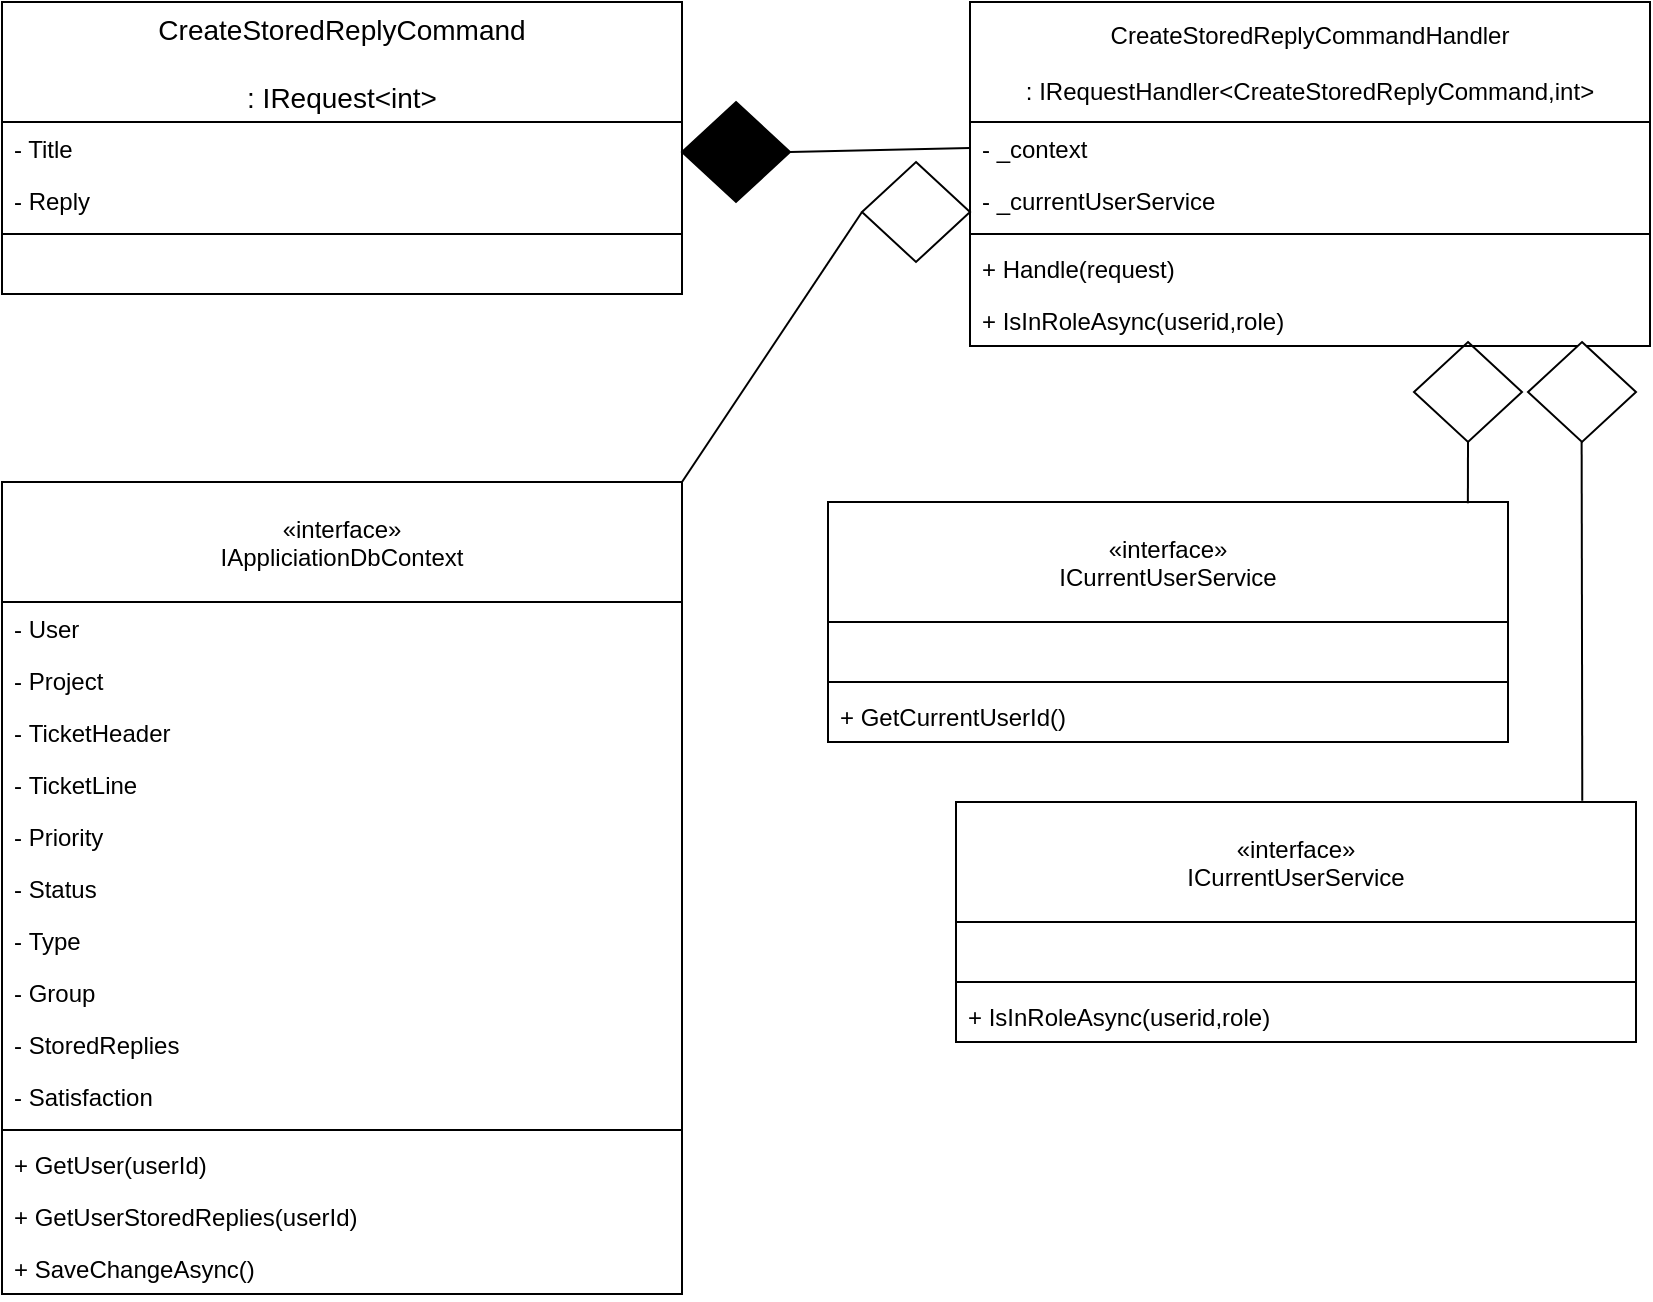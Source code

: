 <mxfile version="13.6.2" type="device"><diagram id="2NRPXZ5IK3ua5NYcsGP9" name="Page-1"><mxGraphModel dx="2656" dy="690" grid="1" gridSize="10" guides="1" tooltips="1" connect="1" arrows="1" fold="1" page="1" pageScale="1" pageWidth="827" pageHeight="1169" math="0" shadow="0"><root><mxCell id="0"/><mxCell id="1" parent="0"/><mxCell id="5slSwj1YS3Tbna3QA5V6-1" value="" style="endArrow=none;html=1;entryX=0;entryY=0.5;entryDx=0;entryDy=0;exitX=1;exitY=0.5;exitDx=0;exitDy=0;exitPerimeter=0;" parent="1" source="5slSwj1YS3Tbna3QA5V6-2" target="5slSwj1YS3Tbna3QA5V6-11" edge="1"><mxGeometry width="50" height="50" relative="1" as="geometry"><mxPoint x="-432" y="73" as="sourcePoint"/><mxPoint x="-302" y="330" as="targetPoint"/></mxGeometry></mxCell><mxCell id="5slSwj1YS3Tbna3QA5V6-2" value="" style="strokeWidth=1;html=1;shape=mxgraph.flowchart.decision;whiteSpace=wrap;fillColor=#000000;" parent="1" vertex="1"><mxGeometry x="-486" y="50" width="54" height="50" as="geometry"/></mxCell><mxCell id="5slSwj1YS3Tbna3QA5V6-3" value="" style="endArrow=none;html=1;entryX=1;entryY=0;entryDx=0;entryDy=0;exitX=0;exitY=0.5;exitDx=0;exitDy=0;exitPerimeter=0;" parent="1" source="5slSwj1YS3Tbna3QA5V6-4" target="5slSwj1YS3Tbna3QA5V6-13" edge="1"><mxGeometry width="50" height="50" relative="1" as="geometry"><mxPoint x="-432" y="173" as="sourcePoint"/><mxPoint x="-496" y="390" as="targetPoint"/></mxGeometry></mxCell><mxCell id="5slSwj1YS3Tbna3QA5V6-4" value="" style="strokeWidth=1;html=1;shape=mxgraph.flowchart.decision;whiteSpace=wrap;" parent="1" vertex="1"><mxGeometry x="-396" y="80" width="54" height="50" as="geometry"/></mxCell><mxCell id="5slSwj1YS3Tbna3QA5V6-5" value="" style="endArrow=none;html=1;exitX=0.5;exitY=1;exitDx=0;exitDy=0;exitPerimeter=0;entryX=0.941;entryY=0.005;entryDx=0;entryDy=0;entryPerimeter=0;" parent="1" source="5slSwj1YS3Tbna3QA5V6-6" target="5slSwj1YS3Tbna3QA5V6-24" edge="1"><mxGeometry width="50" height="50" relative="1" as="geometry"><mxPoint x="-214" y="207" as="sourcePoint"/><mxPoint x="-87" y="416" as="targetPoint"/></mxGeometry></mxCell><mxCell id="5slSwj1YS3Tbna3QA5V6-6" value="" style="strokeWidth=1;html=1;shape=mxgraph.flowchart.decision;whiteSpace=wrap;" parent="1" vertex="1"><mxGeometry x="-120" y="170" width="54" height="50" as="geometry"/></mxCell><mxCell id="5slSwj1YS3Tbna3QA5V6-7" value="CreateStoredReplyCommand&#10;&#10;: IRequest&lt;int&gt;" style="swimlane;fontStyle=0;childLayout=stackLayout;horizontal=1;startSize=60;horizontalStack=0;resizeParent=1;resizeParentMax=0;resizeLast=0;collapsible=1;marginBottom=0;align=center;fontSize=14;" parent="1" vertex="1"><mxGeometry x="-826" width="340" height="146" as="geometry"/></mxCell><mxCell id="5slSwj1YS3Tbna3QA5V6-8" value="- Title" style="text;strokeColor=none;fillColor=none;align=left;verticalAlign=top;spacingLeft=4;spacingRight=4;overflow=hidden;rotatable=0;points=[[0,0.5],[1,0.5]];portConstraint=eastwest;" parent="5slSwj1YS3Tbna3QA5V6-7" vertex="1"><mxGeometry y="60" width="340" height="26" as="geometry"/></mxCell><mxCell id="5slSwj1YS3Tbna3QA5V6-9" value="- Reply" style="text;strokeColor=none;fillColor=none;align=left;verticalAlign=top;spacingLeft=4;spacingRight=4;overflow=hidden;rotatable=0;points=[[0,0.5],[1,0.5]];portConstraint=eastwest;" parent="5slSwj1YS3Tbna3QA5V6-7" vertex="1"><mxGeometry y="86" width="340" height="26" as="geometry"/></mxCell><mxCell id="5slSwj1YS3Tbna3QA5V6-27" value="" style="line;strokeWidth=1;fillColor=none;align=left;verticalAlign=middle;spacingTop=-1;spacingLeft=3;spacingRight=3;rotatable=0;labelPosition=right;points=[];portConstraint=eastwest;" parent="5slSwj1YS3Tbna3QA5V6-7" vertex="1"><mxGeometry y="112" width="340" height="8" as="geometry"/></mxCell><mxCell id="5slSwj1YS3Tbna3QA5V6-26" value=" " style="text;strokeColor=none;fillColor=none;align=left;verticalAlign=top;spacingLeft=4;spacingRight=4;overflow=hidden;rotatable=0;points=[[0,0.5],[1,0.5]];portConstraint=eastwest;" parent="5slSwj1YS3Tbna3QA5V6-7" vertex="1"><mxGeometry y="120" width="340" height="26" as="geometry"/></mxCell><mxCell id="5slSwj1YS3Tbna3QA5V6-10" value="CreateStoredReplyCommandHandler&#10;&#10;: IRequestHandler&lt;CreateStoredReplyCommand,int&gt;" style="swimlane;fontStyle=0;childLayout=stackLayout;horizontal=1;startSize=60;fillColor=none;horizontalStack=0;resizeParent=1;resizeParentMax=0;resizeLast=0;collapsible=1;marginBottom=0;" parent="1" vertex="1"><mxGeometry x="-342" width="340" height="172" as="geometry"/></mxCell><mxCell id="5slSwj1YS3Tbna3QA5V6-11" value="- _context" style="text;strokeColor=none;fillColor=none;align=left;verticalAlign=top;spacingLeft=4;spacingRight=4;overflow=hidden;rotatable=0;points=[[0,0.5],[1,0.5]];portConstraint=eastwest;" parent="5slSwj1YS3Tbna3QA5V6-10" vertex="1"><mxGeometry y="60" width="340" height="26" as="geometry"/></mxCell><mxCell id="5slSwj1YS3Tbna3QA5V6-12" value="- _currentUserService" style="text;strokeColor=none;fillColor=none;align=left;verticalAlign=top;spacingLeft=4;spacingRight=4;overflow=hidden;rotatable=0;points=[[0,0.5],[1,0.5]];portConstraint=eastwest;" parent="5slSwj1YS3Tbna3QA5V6-10" vertex="1"><mxGeometry y="86" width="340" height="26" as="geometry"/></mxCell><mxCell id="5slSwj1YS3Tbna3QA5V6-32" value="" style="line;strokeWidth=1;fillColor=none;align=left;verticalAlign=middle;spacingTop=-1;spacingLeft=3;spacingRight=3;rotatable=0;labelPosition=right;points=[];portConstraint=eastwest;" parent="5slSwj1YS3Tbna3QA5V6-10" vertex="1"><mxGeometry y="112" width="340" height="8" as="geometry"/></mxCell><mxCell id="5slSwj1YS3Tbna3QA5V6-33" value="+ Handle(request)" style="text;strokeColor=none;fillColor=none;align=left;verticalAlign=top;spacingLeft=4;spacingRight=4;overflow=hidden;rotatable=0;points=[[0,0.5],[1,0.5]];portConstraint=eastwest;" parent="5slSwj1YS3Tbna3QA5V6-10" vertex="1"><mxGeometry y="120" width="340" height="26" as="geometry"/></mxCell><mxCell id="wCHdTKLVQdCEdfxb7S4k-1" value="+ IsInRoleAsync(userid,role)" style="text;strokeColor=none;fillColor=none;align=left;verticalAlign=top;spacingLeft=4;spacingRight=4;overflow=hidden;rotatable=0;points=[[0,0.5],[1,0.5]];portConstraint=eastwest;" vertex="1" parent="5slSwj1YS3Tbna3QA5V6-10"><mxGeometry y="146" width="340" height="26" as="geometry"/></mxCell><mxCell id="5slSwj1YS3Tbna3QA5V6-13" value="«interface»&#10;IAppliciationDbContext" style="swimlane;fontStyle=0;childLayout=stackLayout;horizontal=1;startSize=60;fillColor=none;horizontalStack=0;resizeParent=1;resizeParentMax=0;resizeLast=0;collapsible=1;marginBottom=0;" parent="1" vertex="1"><mxGeometry x="-826" y="240" width="340" height="406" as="geometry"/></mxCell><mxCell id="5slSwj1YS3Tbna3QA5V6-14" value="- User" style="text;strokeColor=none;fillColor=none;align=left;verticalAlign=top;spacingLeft=4;spacingRight=4;overflow=hidden;rotatable=0;points=[[0,0.5],[1,0.5]];portConstraint=eastwest;" parent="5slSwj1YS3Tbna3QA5V6-13" vertex="1"><mxGeometry y="60" width="340" height="26" as="geometry"/></mxCell><mxCell id="5slSwj1YS3Tbna3QA5V6-15" value="- Project" style="text;strokeColor=none;fillColor=none;align=left;verticalAlign=top;spacingLeft=4;spacingRight=4;overflow=hidden;rotatable=0;points=[[0,0.5],[1,0.5]];portConstraint=eastwest;" parent="5slSwj1YS3Tbna3QA5V6-13" vertex="1"><mxGeometry y="86" width="340" height="26" as="geometry"/></mxCell><mxCell id="5slSwj1YS3Tbna3QA5V6-16" value="- TicketHeader" style="text;strokeColor=none;fillColor=none;align=left;verticalAlign=top;spacingLeft=4;spacingRight=4;overflow=hidden;rotatable=0;points=[[0,0.5],[1,0.5]];portConstraint=eastwest;" parent="5slSwj1YS3Tbna3QA5V6-13" vertex="1"><mxGeometry y="112" width="340" height="26" as="geometry"/></mxCell><mxCell id="5slSwj1YS3Tbna3QA5V6-17" value="- TicketLine" style="text;strokeColor=none;fillColor=none;align=left;verticalAlign=top;spacingLeft=4;spacingRight=4;overflow=hidden;rotatable=0;points=[[0,0.5],[1,0.5]];portConstraint=eastwest;" parent="5slSwj1YS3Tbna3QA5V6-13" vertex="1"><mxGeometry y="138" width="340" height="26" as="geometry"/></mxCell><mxCell id="5slSwj1YS3Tbna3QA5V6-18" value="- Priority" style="text;strokeColor=none;fillColor=none;align=left;verticalAlign=top;spacingLeft=4;spacingRight=4;overflow=hidden;rotatable=0;points=[[0,0.5],[1,0.5]];portConstraint=eastwest;" parent="5slSwj1YS3Tbna3QA5V6-13" vertex="1"><mxGeometry y="164" width="340" height="26" as="geometry"/></mxCell><mxCell id="5slSwj1YS3Tbna3QA5V6-19" value="- Status" style="text;strokeColor=none;fillColor=none;align=left;verticalAlign=top;spacingLeft=4;spacingRight=4;overflow=hidden;rotatable=0;points=[[0,0.5],[1,0.5]];portConstraint=eastwest;" parent="5slSwj1YS3Tbna3QA5V6-13" vertex="1"><mxGeometry y="190" width="340" height="26" as="geometry"/></mxCell><mxCell id="5slSwj1YS3Tbna3QA5V6-20" value="- Type" style="text;strokeColor=none;fillColor=none;align=left;verticalAlign=top;spacingLeft=4;spacingRight=4;overflow=hidden;rotatable=0;points=[[0,0.5],[1,0.5]];portConstraint=eastwest;" parent="5slSwj1YS3Tbna3QA5V6-13" vertex="1"><mxGeometry y="216" width="340" height="26" as="geometry"/></mxCell><mxCell id="5slSwj1YS3Tbna3QA5V6-21" value="- Group" style="text;strokeColor=none;fillColor=none;align=left;verticalAlign=top;spacingLeft=4;spacingRight=4;overflow=hidden;rotatable=0;points=[[0,0.5],[1,0.5]];portConstraint=eastwest;" parent="5slSwj1YS3Tbna3QA5V6-13" vertex="1"><mxGeometry y="242" width="340" height="26" as="geometry"/></mxCell><mxCell id="5slSwj1YS3Tbna3QA5V6-22" value="- StoredReplies" style="text;strokeColor=none;fillColor=none;align=left;verticalAlign=top;spacingLeft=4;spacingRight=4;overflow=hidden;rotatable=0;points=[[0,0.5],[1,0.5]];portConstraint=eastwest;" parent="5slSwj1YS3Tbna3QA5V6-13" vertex="1"><mxGeometry y="268" width="340" height="26" as="geometry"/></mxCell><mxCell id="5slSwj1YS3Tbna3QA5V6-23" value="- Satisfaction" style="text;strokeColor=none;fillColor=none;align=left;verticalAlign=top;spacingLeft=4;spacingRight=4;overflow=hidden;rotatable=0;points=[[0,0.5],[1,0.5]];portConstraint=eastwest;" parent="5slSwj1YS3Tbna3QA5V6-13" vertex="1"><mxGeometry y="294" width="340" height="26" as="geometry"/></mxCell><mxCell id="5slSwj1YS3Tbna3QA5V6-28" value="" style="line;strokeWidth=1;fillColor=none;align=left;verticalAlign=middle;spacingTop=-1;spacingLeft=3;spacingRight=3;rotatable=0;labelPosition=right;points=[];portConstraint=eastwest;" parent="5slSwj1YS3Tbna3QA5V6-13" vertex="1"><mxGeometry y="320" width="340" height="8" as="geometry"/></mxCell><mxCell id="5slSwj1YS3Tbna3QA5V6-29" value="+ GetUser(userId)" style="text;strokeColor=none;fillColor=none;align=left;verticalAlign=top;spacingLeft=4;spacingRight=4;overflow=hidden;rotatable=0;points=[[0,0.5],[1,0.5]];portConstraint=eastwest;" parent="5slSwj1YS3Tbna3QA5V6-13" vertex="1"><mxGeometry y="328" width="340" height="26" as="geometry"/></mxCell><mxCell id="5slSwj1YS3Tbna3QA5V6-35" value="+ GetUserStoredReplies(userId)" style="text;strokeColor=none;fillColor=none;align=left;verticalAlign=top;spacingLeft=4;spacingRight=4;overflow=hidden;rotatable=0;points=[[0,0.5],[1,0.5]];portConstraint=eastwest;" parent="5slSwj1YS3Tbna3QA5V6-13" vertex="1"><mxGeometry y="354" width="340" height="26" as="geometry"/></mxCell><mxCell id="5slSwj1YS3Tbna3QA5V6-37" value="+ SaveChangeAsync()" style="text;strokeColor=none;fillColor=none;align=left;verticalAlign=top;spacingLeft=4;spacingRight=4;overflow=hidden;rotatable=0;points=[[0,0.5],[1,0.5]];portConstraint=eastwest;" parent="5slSwj1YS3Tbna3QA5V6-13" vertex="1"><mxGeometry y="380" width="340" height="26" as="geometry"/></mxCell><mxCell id="5slSwj1YS3Tbna3QA5V6-24" value="«interface»&#10;ICurrentUserService" style="swimlane;fontStyle=0;childLayout=stackLayout;horizontal=1;startSize=60;fillColor=none;horizontalStack=0;resizeParent=1;resizeParentMax=0;resizeLast=0;collapsible=1;marginBottom=0;" parent="1" vertex="1"><mxGeometry x="-413" y="250" width="340" height="120" as="geometry"/></mxCell><mxCell id="5slSwj1YS3Tbna3QA5V6-25" value=" " style="text;strokeColor=none;fillColor=none;align=left;verticalAlign=top;spacingLeft=4;spacingRight=4;overflow=hidden;rotatable=0;points=[[0,0.5],[1,0.5]];portConstraint=eastwest;" parent="5slSwj1YS3Tbna3QA5V6-24" vertex="1"><mxGeometry y="60" width="340" height="26" as="geometry"/></mxCell><mxCell id="5slSwj1YS3Tbna3QA5V6-30" value="" style="line;strokeWidth=1;fillColor=none;align=left;verticalAlign=middle;spacingTop=-1;spacingLeft=3;spacingRight=3;rotatable=0;labelPosition=right;points=[];portConstraint=eastwest;" parent="5slSwj1YS3Tbna3QA5V6-24" vertex="1"><mxGeometry y="86" width="340" height="8" as="geometry"/></mxCell><mxCell id="5slSwj1YS3Tbna3QA5V6-31" value="+ GetCurrentUserId()" style="text;strokeColor=none;fillColor=none;align=left;verticalAlign=top;spacingLeft=4;spacingRight=4;overflow=hidden;rotatable=0;points=[[0,0.5],[1,0.5]];portConstraint=eastwest;" parent="5slSwj1YS3Tbna3QA5V6-24" vertex="1"><mxGeometry y="94" width="340" height="26" as="geometry"/></mxCell><mxCell id="wCHdTKLVQdCEdfxb7S4k-6" value="" style="strokeWidth=1;html=1;shape=mxgraph.flowchart.decision;whiteSpace=wrap;" vertex="1" parent="1"><mxGeometry x="-63" y="170" width="54" height="50" as="geometry"/></mxCell><mxCell id="wCHdTKLVQdCEdfxb7S4k-2" value="«interface»&#10;ICurrentUserService" style="swimlane;fontStyle=0;childLayout=stackLayout;horizontal=1;startSize=60;fillColor=none;horizontalStack=0;resizeParent=1;resizeParentMax=0;resizeLast=0;collapsible=1;marginBottom=0;" vertex="1" parent="1"><mxGeometry x="-349" y="400" width="340" height="120" as="geometry"/></mxCell><mxCell id="wCHdTKLVQdCEdfxb7S4k-3" value=" " style="text;strokeColor=none;fillColor=none;align=left;verticalAlign=top;spacingLeft=4;spacingRight=4;overflow=hidden;rotatable=0;points=[[0,0.5],[1,0.5]];portConstraint=eastwest;" vertex="1" parent="wCHdTKLVQdCEdfxb7S4k-2"><mxGeometry y="60" width="340" height="26" as="geometry"/></mxCell><mxCell id="wCHdTKLVQdCEdfxb7S4k-4" value="" style="line;strokeWidth=1;fillColor=none;align=left;verticalAlign=middle;spacingTop=-1;spacingLeft=3;spacingRight=3;rotatable=0;labelPosition=right;points=[];portConstraint=eastwest;" vertex="1" parent="wCHdTKLVQdCEdfxb7S4k-2"><mxGeometry y="86" width="340" height="8" as="geometry"/></mxCell><mxCell id="wCHdTKLVQdCEdfxb7S4k-5" value="+ IsInRoleAsync(userid,role)" style="text;strokeColor=none;fillColor=none;align=left;verticalAlign=top;spacingLeft=4;spacingRight=4;overflow=hidden;rotatable=0;points=[[0,0.5],[1,0.5]];portConstraint=eastwest;" vertex="1" parent="wCHdTKLVQdCEdfxb7S4k-2"><mxGeometry y="94" width="340" height="26" as="geometry"/></mxCell><mxCell id="wCHdTKLVQdCEdfxb7S4k-7" value="" style="endArrow=none;html=1;exitX=0.5;exitY=1;exitDx=0;exitDy=0;exitPerimeter=0;entryX=0.921;entryY=-0.005;entryDx=0;entryDy=0;entryPerimeter=0;" edge="1" parent="1" target="wCHdTKLVQdCEdfxb7S4k-2"><mxGeometry width="50" height="50" relative="1" as="geometry"><mxPoint x="-36.18" y="220" as="sourcePoint"/><mxPoint x="-36.24" y="250.6" as="targetPoint"/></mxGeometry></mxCell></root></mxGraphModel></diagram></mxfile>